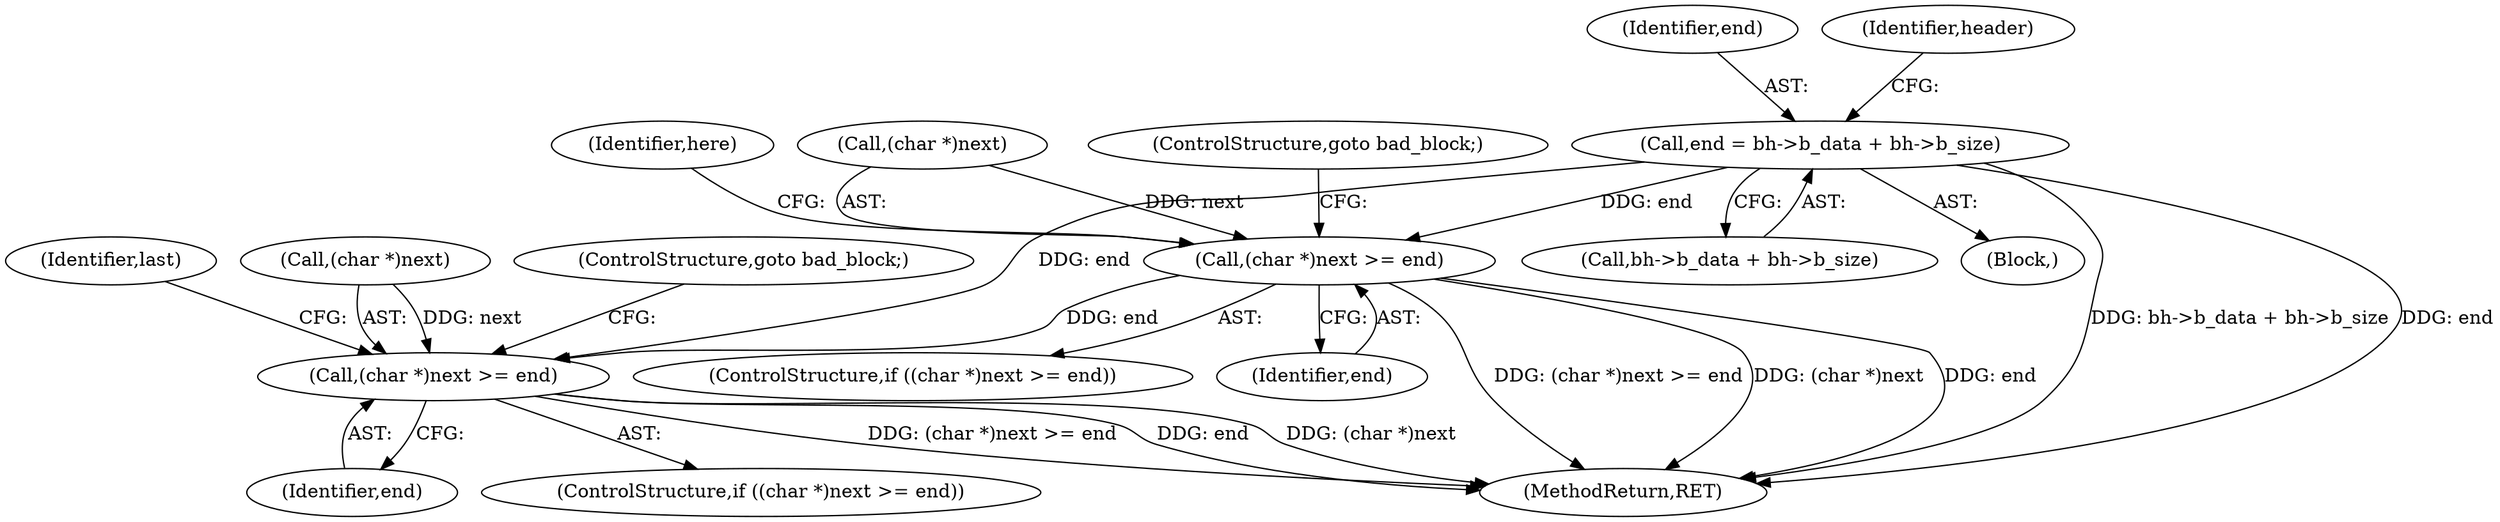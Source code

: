digraph "0_linux_be0726d33cb8f411945884664924bed3cb8c70ee_10@pointer" {
"1000248" [label="(Call,end = bh->b_data + bh->b_size)"];
"1000304" [label="(Call,(char *)next >= end)"];
"1000384" [label="(Call,(char *)next >= end)"];
"1000394" [label="(Identifier,last)"];
"1000304" [label="(Call,(char *)next >= end)"];
"1000305" [label="(Call,(char *)next)"];
"1000385" [label="(Call,(char *)next)"];
"1000309" [label="(ControlStructure,goto bad_block;)"];
"1000248" [label="(Call,end = bh->b_data + bh->b_size)"];
"1000389" [label="(ControlStructure,goto bad_block;)"];
"1000383" [label="(ControlStructure,if ((char *)next >= end))"];
"1000250" [label="(Call,bh->b_data + bh->b_size)"];
"1000308" [label="(Identifier,end)"];
"1000249" [label="(Identifier,end)"];
"1001019" [label="(MethodReturn,RET)"];
"1000384" [label="(Call,(char *)next >= end)"];
"1000214" [label="(Block,)"];
"1000261" [label="(Identifier,header)"];
"1000314" [label="(Identifier,here)"];
"1000303" [label="(ControlStructure,if ((char *)next >= end))"];
"1000388" [label="(Identifier,end)"];
"1000248" -> "1000214"  [label="AST: "];
"1000248" -> "1000250"  [label="CFG: "];
"1000249" -> "1000248"  [label="AST: "];
"1000250" -> "1000248"  [label="AST: "];
"1000261" -> "1000248"  [label="CFG: "];
"1000248" -> "1001019"  [label="DDG: bh->b_data + bh->b_size"];
"1000248" -> "1001019"  [label="DDG: end"];
"1000248" -> "1000304"  [label="DDG: end"];
"1000248" -> "1000384"  [label="DDG: end"];
"1000304" -> "1000303"  [label="AST: "];
"1000304" -> "1000308"  [label="CFG: "];
"1000305" -> "1000304"  [label="AST: "];
"1000308" -> "1000304"  [label="AST: "];
"1000309" -> "1000304"  [label="CFG: "];
"1000314" -> "1000304"  [label="CFG: "];
"1000304" -> "1001019"  [label="DDG: (char *)next >= end"];
"1000304" -> "1001019"  [label="DDG: (char *)next"];
"1000304" -> "1001019"  [label="DDG: end"];
"1000305" -> "1000304"  [label="DDG: next"];
"1000304" -> "1000384"  [label="DDG: end"];
"1000384" -> "1000383"  [label="AST: "];
"1000384" -> "1000388"  [label="CFG: "];
"1000385" -> "1000384"  [label="AST: "];
"1000388" -> "1000384"  [label="AST: "];
"1000389" -> "1000384"  [label="CFG: "];
"1000394" -> "1000384"  [label="CFG: "];
"1000384" -> "1001019"  [label="DDG: (char *)next >= end"];
"1000384" -> "1001019"  [label="DDG: end"];
"1000384" -> "1001019"  [label="DDG: (char *)next"];
"1000385" -> "1000384"  [label="DDG: next"];
}
